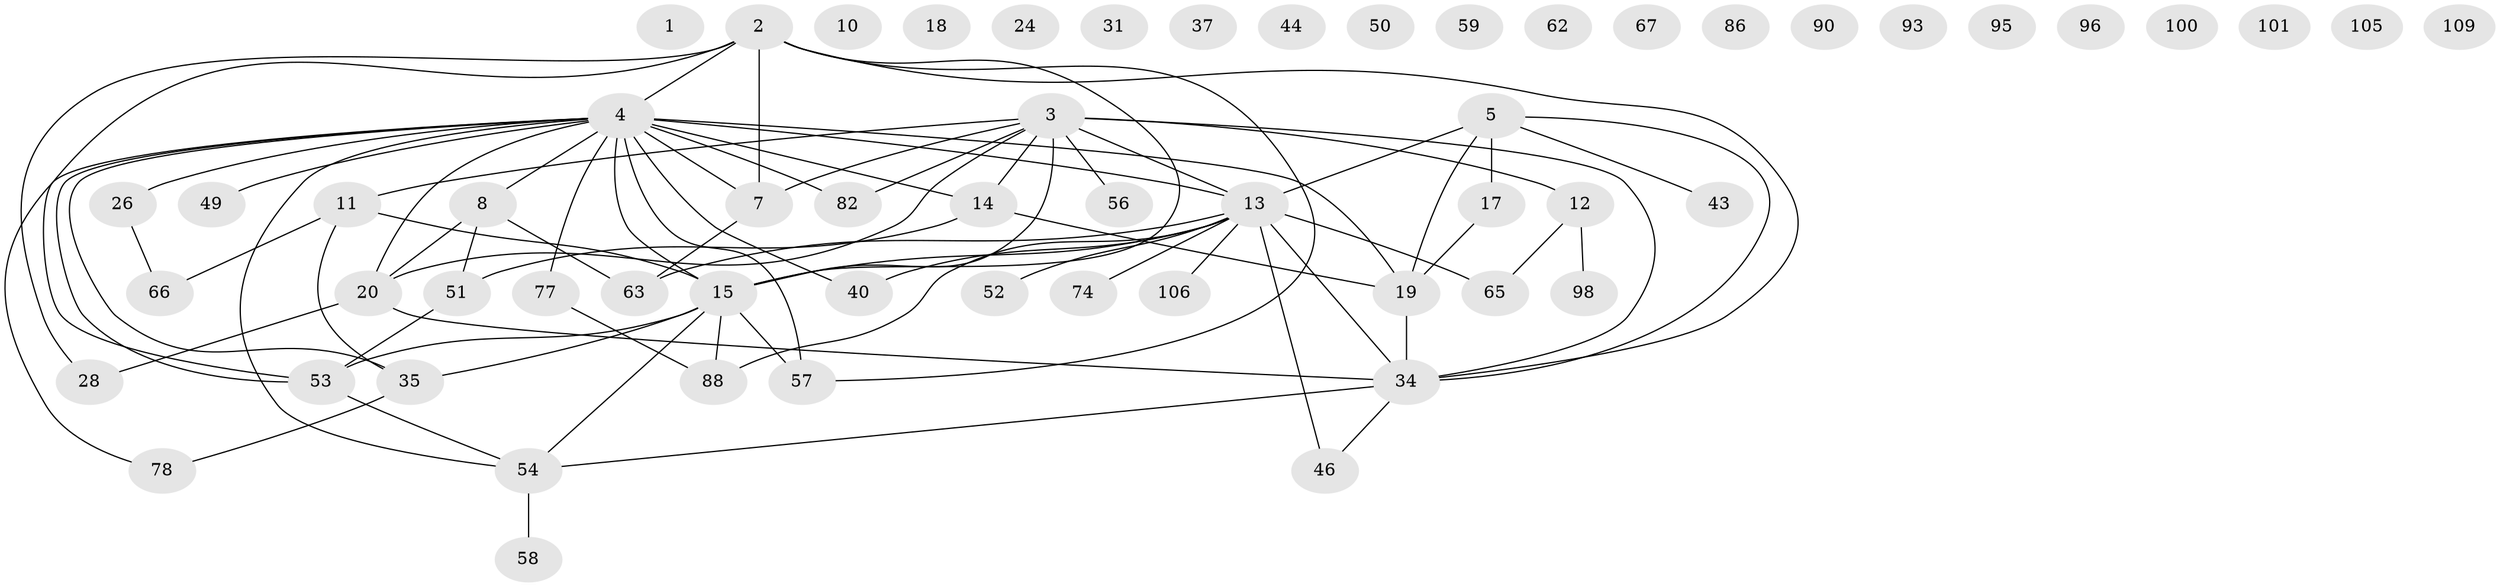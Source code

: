 // original degree distribution, {0: 0.1592920353982301, 2: 0.23893805309734514, 7: 0.035398230088495575, 4: 0.13274336283185842, 3: 0.18584070796460178, 1: 0.1504424778761062, 6: 0.04424778761061947, 5: 0.05309734513274336}
// Generated by graph-tools (version 1.1) at 2025/13/03/09/25 04:13:11]
// undirected, 59 vertices, 77 edges
graph export_dot {
graph [start="1"]
  node [color=gray90,style=filled];
  1;
  2 [super="+23+79"];
  3 [super="+6+9+16+25+32+39+70"];
  4 [super="+42+60+84+87+92+94+102"];
  5 [super="+61+85"];
  7 [super="+64+71"];
  8 [super="+89"];
  10;
  11 [super="+36"];
  12 [super="+41+69"];
  13 [super="+68+76+110+111+112"];
  14 [super="+29"];
  15 [super="+30+33+45"];
  17 [super="+22+108"];
  18;
  19 [super="+21"];
  20 [super="+27"];
  24;
  26 [super="+38+103"];
  28;
  31;
  34 [super="+73+113"];
  35 [super="+48+80+104"];
  37 [super="+47"];
  40;
  43;
  44;
  46;
  49;
  50;
  51 [super="+55+72"];
  52;
  53 [super="+107"];
  54 [super="+81"];
  56;
  57;
  58;
  59 [super="+83"];
  62;
  63;
  65 [super="+75"];
  66;
  67;
  74;
  77 [super="+91"];
  78 [super="+99"];
  82 [super="+97"];
  86;
  88;
  90;
  93;
  95;
  96;
  98;
  100;
  101;
  105;
  106;
  109;
  2 -- 34;
  2 -- 7 [weight=2];
  2 -- 28;
  2 -- 57;
  2 -- 15;
  2 -- 4;
  2 -- 53;
  3 -- 34 [weight=2];
  3 -- 14;
  3 -- 56;
  3 -- 20 [weight=2];
  3 -- 15 [weight=2];
  3 -- 7;
  3 -- 11;
  3 -- 12;
  3 -- 13;
  3 -- 82;
  4 -- 49;
  4 -- 19;
  4 -- 13 [weight=3];
  4 -- 8;
  4 -- 78;
  4 -- 40;
  4 -- 57;
  4 -- 53 [weight=2];
  4 -- 7;
  4 -- 14;
  4 -- 15;
  4 -- 20;
  4 -- 26;
  4 -- 35;
  4 -- 54;
  4 -- 77;
  4 -- 82 [weight=2];
  5 -- 43;
  5 -- 34;
  5 -- 13;
  5 -- 17;
  5 -- 19;
  7 -- 63;
  8 -- 20;
  8 -- 63;
  8 -- 51;
  11 -- 66;
  11 -- 15;
  11 -- 35;
  12 -- 65 [weight=2];
  12 -- 98;
  13 -- 52;
  13 -- 40;
  13 -- 63;
  13 -- 88;
  13 -- 46;
  13 -- 106;
  13 -- 15;
  13 -- 74;
  13 -- 34;
  13 -- 65;
  14 -- 19;
  14 -- 51;
  15 -- 57;
  15 -- 88;
  15 -- 35;
  15 -- 53;
  15 -- 54;
  17 -- 19;
  19 -- 34;
  20 -- 34;
  20 -- 28;
  26 -- 66;
  34 -- 54;
  34 -- 46;
  35 -- 78;
  51 -- 53;
  53 -- 54;
  54 -- 58;
  77 -- 88;
}
